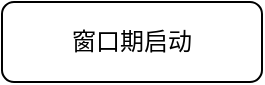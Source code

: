 <mxfile version="20.4.1" type="github">
  <diagram id="t3h843yoLkfb4mnD7kg4" name="第 1 页">
    <mxGraphModel dx="970" dy="690" grid="1" gridSize="10" guides="1" tooltips="1" connect="1" arrows="1" fold="1" page="1" pageScale="1" pageWidth="827" pageHeight="1169" math="0" shadow="0">
      <root>
        <mxCell id="0" />
        <mxCell id="1" parent="0" />
        <mxCell id="N1HK9pEvKm8gfgns9m50-1" value="窗口期启动" style="rounded=1;whiteSpace=wrap;html=1;" vertex="1" parent="1">
          <mxGeometry x="50" y="80" width="130" height="40" as="geometry" />
        </mxCell>
      </root>
    </mxGraphModel>
  </diagram>
</mxfile>
